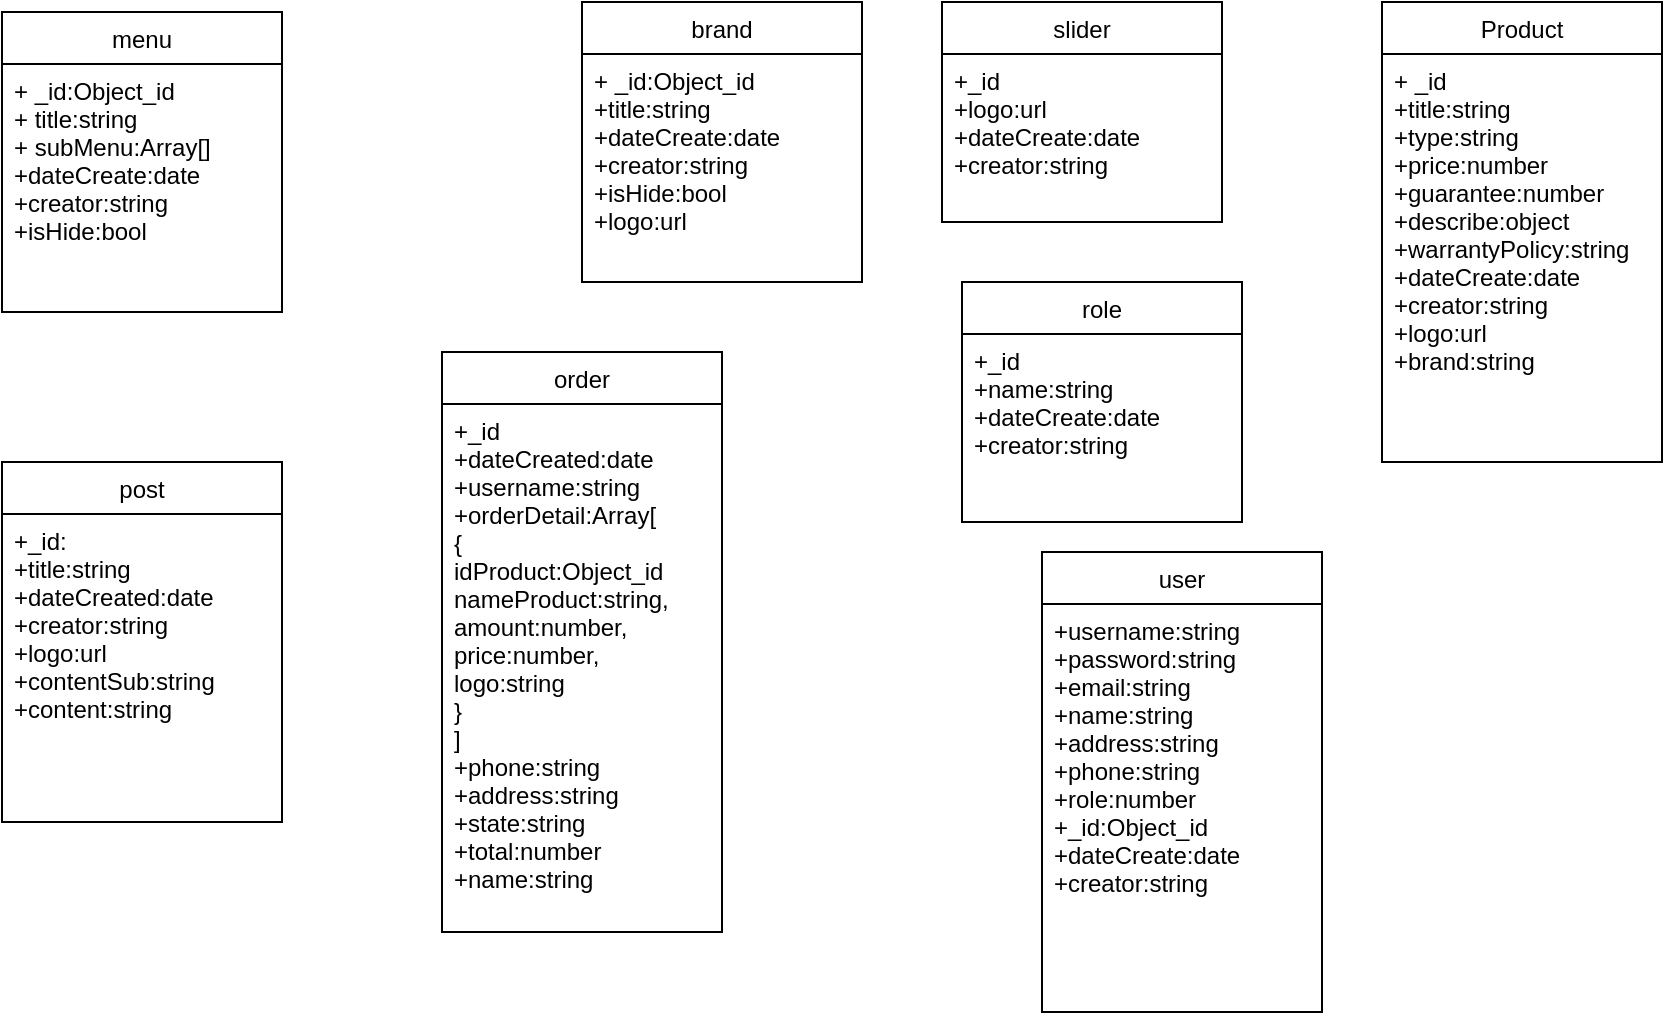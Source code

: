 <mxfile version="13.10.0" type="device"><diagram name="Page-1" id="c4acf3e9-155e-7222-9cf6-157b1a14988f"><mxGraphModel dx="868" dy="450" grid="1" gridSize="10" guides="1" tooltips="1" connect="1" arrows="1" fold="1" page="1" pageScale="1" pageWidth="850" pageHeight="1100" background="#ffffff" math="0" shadow="0"><root><mxCell id="0"/><mxCell id="1" parent="0"/><mxCell id="Qu1GxlNtlMTo84-jV2TA-15" value="menu" style="swimlane;fontStyle=0;childLayout=stackLayout;horizontal=1;startSize=26;fillColor=none;horizontalStack=0;resizeParent=1;resizeParentMax=0;resizeLast=0;collapsible=1;marginBottom=0;" parent="1" vertex="1"><mxGeometry x="10" y="10" width="140" height="150" as="geometry"/></mxCell><mxCell id="Qu1GxlNtlMTo84-jV2TA-16" value="+ _id:Object_id&#10;+ title:string&#10;+ subMenu:Array[]&#10;+dateCreate:date&#10;+creator:string&#10;+isHide:bool" style="text;strokeColor=none;fillColor=none;align=left;verticalAlign=top;spacingLeft=4;spacingRight=4;overflow=hidden;rotatable=0;points=[[0,0.5],[1,0.5]];portConstraint=eastwest;" parent="Qu1GxlNtlMTo84-jV2TA-15" vertex="1"><mxGeometry y="26" width="140" height="124" as="geometry"/></mxCell><mxCell id="Qu1GxlNtlMTo84-jV2TA-19" value="brand" style="swimlane;fontStyle=0;childLayout=stackLayout;horizontal=1;startSize=26;fillColor=none;horizontalStack=0;resizeParent=1;resizeParentMax=0;resizeLast=0;collapsible=1;marginBottom=0;" parent="1" vertex="1"><mxGeometry x="300" y="5" width="140" height="140" as="geometry"/></mxCell><mxCell id="Qu1GxlNtlMTo84-jV2TA-20" value="+ _id:Object_id&#10;+title:string&#10;+dateCreate:date&#10;+creator:string&#10;+isHide:bool&#10;+logo:url" style="text;strokeColor=none;fillColor=none;align=left;verticalAlign=top;spacingLeft=4;spacingRight=4;overflow=hidden;rotatable=0;points=[[0,0.5],[1,0.5]];portConstraint=eastwest;" parent="Qu1GxlNtlMTo84-jV2TA-19" vertex="1"><mxGeometry y="26" width="140" height="114" as="geometry"/></mxCell><mxCell id="Qu1GxlNtlMTo84-jV2TA-40" value="user" style="swimlane;fontStyle=0;childLayout=stackLayout;horizontal=1;startSize=26;fillColor=none;horizontalStack=0;resizeParent=1;resizeParentMax=0;resizeLast=0;collapsible=1;marginBottom=0;" parent="1" vertex="1"><mxGeometry x="530" y="280" width="140" height="230" as="geometry"/></mxCell><mxCell id="Qu1GxlNtlMTo84-jV2TA-41" value="+username:string&#10;+password:string&#10;+email:string&#10;+name:string&#10;+address:string&#10;+phone:string&#10;+role:number&#10;+_id:Object_id&#10;+dateCreate:date&#10;+creator:string" style="text;strokeColor=none;fillColor=none;align=left;verticalAlign=top;spacingLeft=4;spacingRight=4;overflow=hidden;rotatable=0;points=[[0,0.5],[1,0.5]];portConstraint=eastwest;" parent="Qu1GxlNtlMTo84-jV2TA-40" vertex="1"><mxGeometry y="26" width="140" height="204" as="geometry"/></mxCell><mxCell id="Qu1GxlNtlMTo84-jV2TA-36" value="order" style="swimlane;fontStyle=0;childLayout=stackLayout;horizontal=1;startSize=26;fillColor=none;horizontalStack=0;resizeParent=1;resizeParentMax=0;resizeLast=0;collapsible=1;marginBottom=0;" parent="1" vertex="1"><mxGeometry x="230" y="180" width="140" height="290" as="geometry"/></mxCell><mxCell id="Qu1GxlNtlMTo84-jV2TA-37" value="+_id&#10;+dateCreated:date&#10;+username:string&#10;+orderDetail:Array[&#10;{&#10;idProduct:Object_id&#10;nameProduct:string,&#10;amount:number,&#10;price:number,&#10;logo:string&#10;}&#10;]&#10;+phone:string&#10;+address:string&#10;+state:string&#10;+total:number&#10;+name:string" style="text;strokeColor=none;fillColor=none;align=left;verticalAlign=top;spacingLeft=4;spacingRight=4;overflow=hidden;rotatable=0;points=[[0,0.5],[1,0.5]];portConstraint=eastwest;" parent="Qu1GxlNtlMTo84-jV2TA-36" vertex="1"><mxGeometry y="26" width="140" height="264" as="geometry"/></mxCell><mxCell id="Qu1GxlNtlMTo84-jV2TA-27" value="Product" style="swimlane;fontStyle=0;childLayout=stackLayout;horizontal=1;startSize=26;fillColor=none;horizontalStack=0;resizeParent=1;resizeParentMax=0;resizeLast=0;collapsible=1;marginBottom=0;" parent="1" vertex="1"><mxGeometry x="700" y="5" width="140" height="230" as="geometry"/></mxCell><mxCell id="Qu1GxlNtlMTo84-jV2TA-28" value="+ _id&#10;+title:string&#10;+type:string&#10;+price:number&#10;+guarantee:number&#10;+describe:object&#10;+warrantyPolicy:string&#10;+dateCreate:date&#10;+creator:string&#10;+logo:url&#10;+brand:string" style="text;strokeColor=none;fillColor=none;align=left;verticalAlign=top;spacingLeft=4;spacingRight=4;overflow=hidden;rotatable=0;points=[[0,0.5],[1,0.5]];portConstraint=eastwest;" parent="Qu1GxlNtlMTo84-jV2TA-27" vertex="1"><mxGeometry y="26" width="140" height="204" as="geometry"/></mxCell><mxCell id="Qu1GxlNtlMTo84-jV2TA-32" value="post" style="swimlane;fontStyle=0;childLayout=stackLayout;horizontal=1;startSize=26;fillColor=none;horizontalStack=0;resizeParent=1;resizeParentMax=0;resizeLast=0;collapsible=1;marginBottom=0;" parent="1" vertex="1"><mxGeometry x="10" y="235" width="140" height="180" as="geometry"/></mxCell><mxCell id="Qu1GxlNtlMTo84-jV2TA-33" value="+_id:&#10;+title:string&#10;+dateCreated:date&#10;+creator:string&#10;+logo:url&#10;+contentSub:string&#10;+content:string&#10;" style="text;strokeColor=none;fillColor=none;align=left;verticalAlign=top;spacingLeft=4;spacingRight=4;overflow=hidden;rotatable=0;points=[[0,0.5],[1,0.5]];portConstraint=eastwest;" parent="Qu1GxlNtlMTo84-jV2TA-32" vertex="1"><mxGeometry y="26" width="140" height="154" as="geometry"/></mxCell><mxCell id="Qu1GxlNtlMTo84-jV2TA-48" value="slider" style="swimlane;fontStyle=0;childLayout=stackLayout;horizontal=1;startSize=26;fillColor=none;horizontalStack=0;resizeParent=1;resizeParentMax=0;resizeLast=0;collapsible=1;marginBottom=0;" parent="1" vertex="1"><mxGeometry x="480" y="5" width="140" height="110" as="geometry"/></mxCell><mxCell id="Qu1GxlNtlMTo84-jV2TA-49" value="+_id&#10;+logo:url&#10;+dateCreate:date&#10;+creator:string" style="text;strokeColor=none;fillColor=none;align=left;verticalAlign=top;spacingLeft=4;spacingRight=4;overflow=hidden;rotatable=0;points=[[0,0.5],[1,0.5]];portConstraint=eastwest;" parent="Qu1GxlNtlMTo84-jV2TA-48" vertex="1"><mxGeometry y="26" width="140" height="84" as="geometry"/></mxCell><mxCell id="Qu1GxlNtlMTo84-jV2TA-44" value="role" style="swimlane;fontStyle=0;childLayout=stackLayout;horizontal=1;startSize=26;fillColor=none;horizontalStack=0;resizeParent=1;resizeParentMax=0;resizeLast=0;collapsible=1;marginBottom=0;" parent="1" vertex="1"><mxGeometry x="490" y="145" width="140" height="120" as="geometry"/></mxCell><mxCell id="Qu1GxlNtlMTo84-jV2TA-45" value="+_id&#10;+name:string&#10;+dateCreate:date&#10;+creator:string" style="text;strokeColor=none;fillColor=none;align=left;verticalAlign=top;spacingLeft=4;spacingRight=4;overflow=hidden;rotatable=0;points=[[0,0.5],[1,0.5]];portConstraint=eastwest;" parent="Qu1GxlNtlMTo84-jV2TA-44" vertex="1"><mxGeometry y="26" width="140" height="94" as="geometry"/></mxCell></root></mxGraphModel></diagram></mxfile>